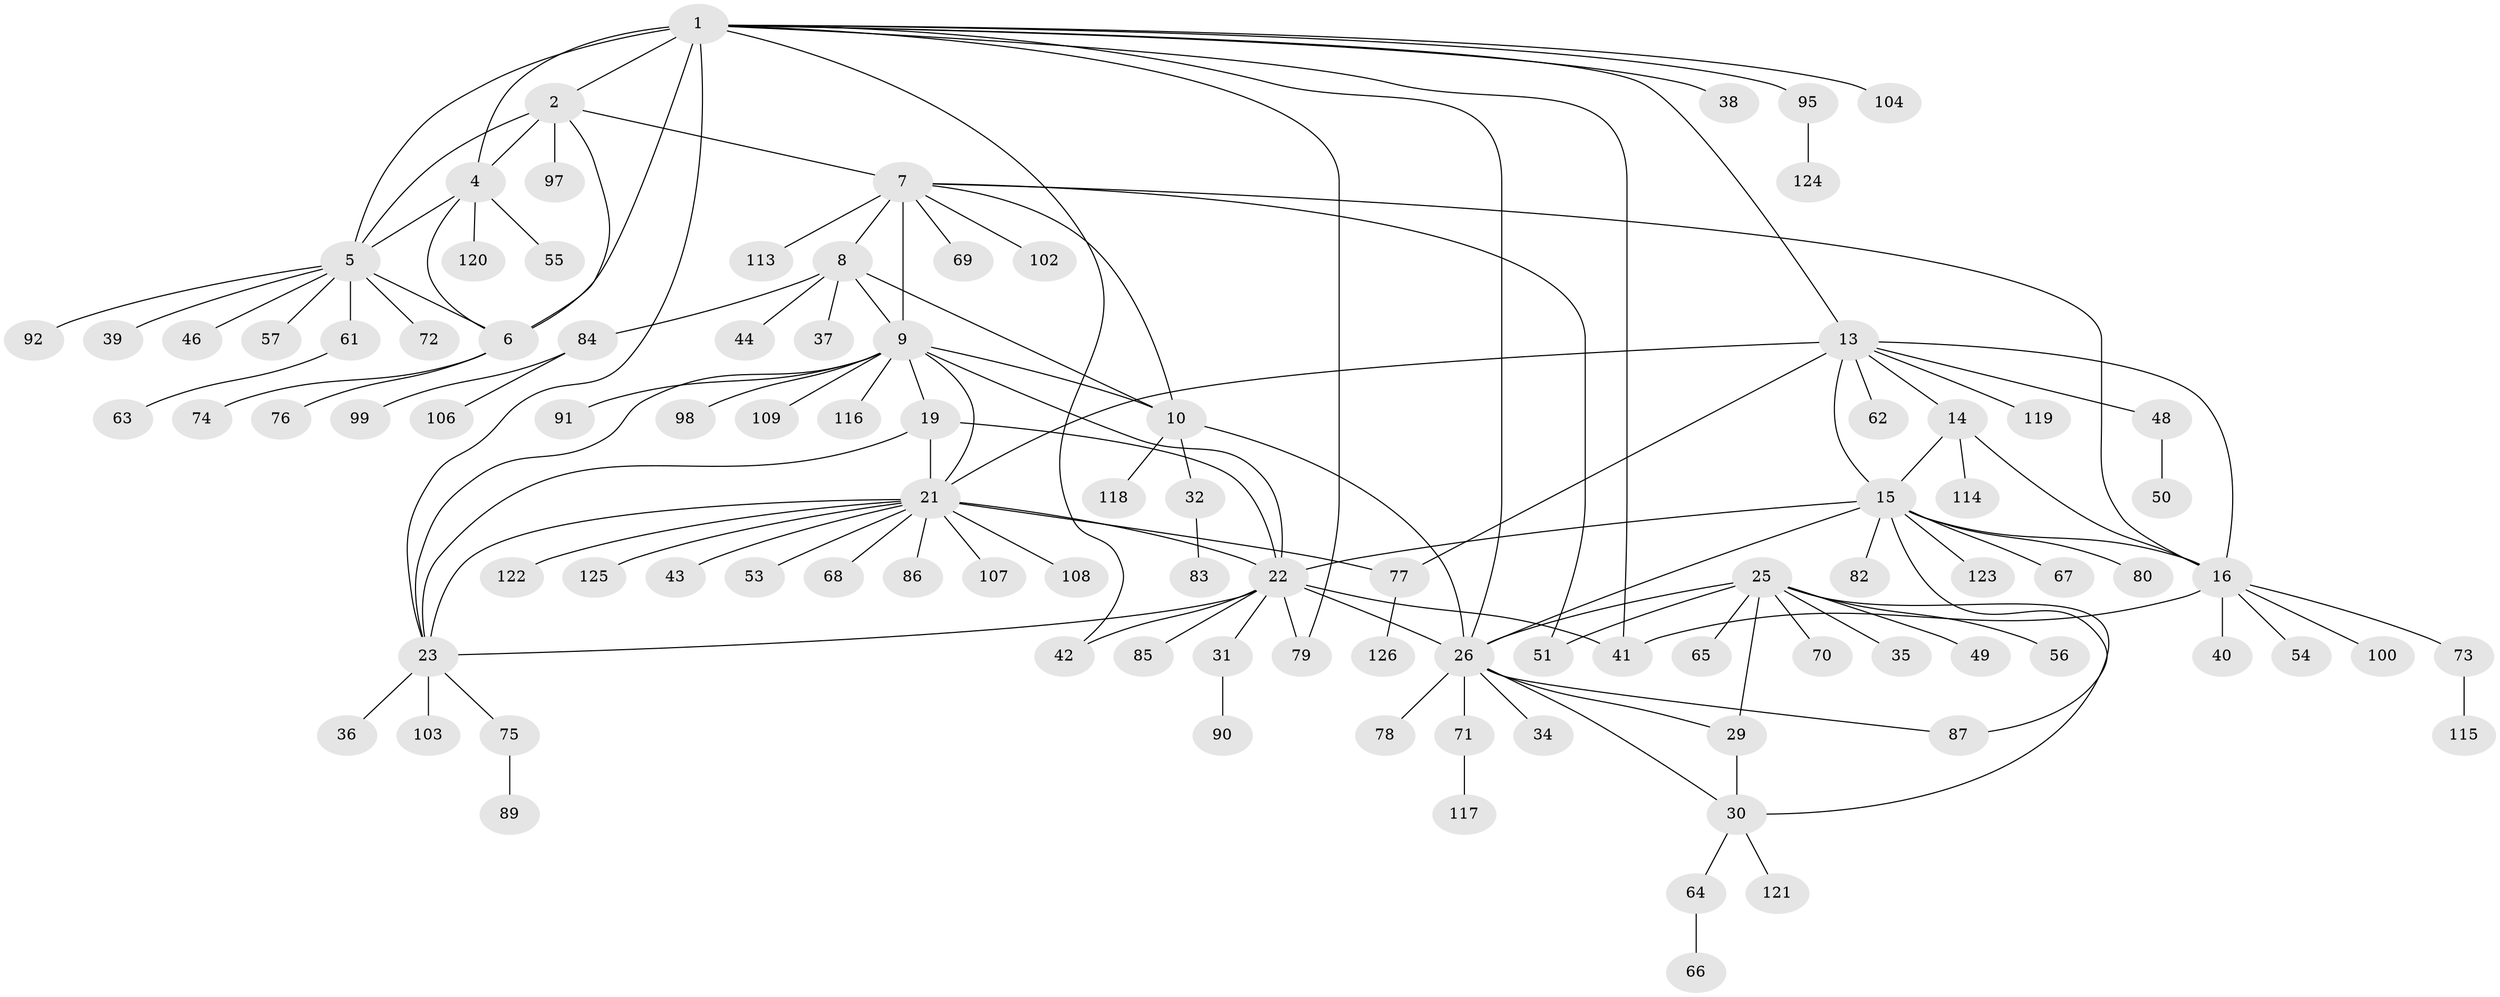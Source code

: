 // original degree distribution, {8: 0.07874015748031496, 11: 0.007874015748031496, 12: 0.031496062992125984, 10: 0.023622047244094488, 6: 0.023622047244094488, 7: 0.031496062992125984, 9: 0.023622047244094488, 5: 0.015748031496062992, 2: 0.14173228346456693, 1: 0.5748031496062992, 3: 0.03937007874015748, 4: 0.007874015748031496}
// Generated by graph-tools (version 1.1) at 2025/11/02/27/25 16:11:37]
// undirected, 100 vertices, 134 edges
graph export_dot {
graph [start="1"]
  node [color=gray90,style=filled];
  1 [super="+3"];
  2 [super="+81"];
  4 [super="+59"];
  5 [super="+93"];
  6 [super="+47"];
  7 [super="+12"];
  8 [super="+11"];
  9 [super="+20"];
  10;
  13 [super="+17"];
  14 [super="+111"];
  15 [super="+18"];
  16 [super="+60"];
  19;
  21 [super="+24"];
  22 [super="+52"];
  23 [super="+45"];
  25 [super="+27"];
  26 [super="+28"];
  29;
  30 [super="+127"];
  31;
  32 [super="+33"];
  34;
  35 [super="+58"];
  36;
  37;
  38;
  39;
  40;
  41;
  42 [super="+88"];
  43;
  44;
  46;
  48 [super="+94"];
  49;
  50;
  51;
  53;
  54;
  55;
  56;
  57;
  61;
  62;
  63;
  64;
  65;
  66;
  67;
  68;
  69;
  70;
  71 [super="+105"];
  72;
  73;
  74;
  75 [super="+96"];
  76;
  77;
  78 [super="+112"];
  79;
  80;
  82;
  83;
  84 [super="+101"];
  85;
  86;
  87;
  89;
  90;
  91;
  92;
  95;
  97 [super="+110"];
  98;
  99;
  100;
  102;
  103;
  104;
  106;
  107;
  108;
  109;
  113;
  114;
  115;
  116;
  117;
  118;
  119;
  120;
  121;
  122;
  123;
  124;
  125;
  126;
  1 -- 2 [weight=2];
  1 -- 4 [weight=2];
  1 -- 5 [weight=2];
  1 -- 6 [weight=2];
  1 -- 38;
  1 -- 41;
  1 -- 95;
  1 -- 104;
  1 -- 79;
  1 -- 23;
  1 -- 26;
  1 -- 13;
  1 -- 42;
  2 -- 4;
  2 -- 5;
  2 -- 6;
  2 -- 7;
  2 -- 97;
  4 -- 5;
  4 -- 6;
  4 -- 55;
  4 -- 120;
  5 -- 6;
  5 -- 39;
  5 -- 46;
  5 -- 57;
  5 -- 61;
  5 -- 72;
  5 -- 92;
  6 -- 74;
  6 -- 76;
  7 -- 8 [weight=4];
  7 -- 9 [weight=2];
  7 -- 10 [weight=2];
  7 -- 16;
  7 -- 51;
  7 -- 102;
  7 -- 113;
  7 -- 69;
  8 -- 9 [weight=2];
  8 -- 10 [weight=2];
  8 -- 44;
  8 -- 84;
  8 -- 37;
  9 -- 10;
  9 -- 116;
  9 -- 98;
  9 -- 109;
  9 -- 19;
  9 -- 21 [weight=2];
  9 -- 22;
  9 -- 23;
  9 -- 91;
  10 -- 26;
  10 -- 32;
  10 -- 118;
  13 -- 14 [weight=2];
  13 -- 15 [weight=4];
  13 -- 16 [weight=2];
  13 -- 21;
  13 -- 62;
  13 -- 77;
  13 -- 119;
  13 -- 48;
  14 -- 15 [weight=2];
  14 -- 16;
  14 -- 114;
  15 -- 16 [weight=2];
  15 -- 123;
  15 -- 26;
  15 -- 67;
  15 -- 80;
  15 -- 82;
  15 -- 87;
  15 -- 22;
  16 -- 40;
  16 -- 54;
  16 -- 73;
  16 -- 41;
  16 -- 100;
  19 -- 21 [weight=2];
  19 -- 22;
  19 -- 23;
  21 -- 22 [weight=2];
  21 -- 23 [weight=2];
  21 -- 68;
  21 -- 77;
  21 -- 107;
  21 -- 43;
  21 -- 108;
  21 -- 53;
  21 -- 86;
  21 -- 122;
  21 -- 125;
  22 -- 23;
  22 -- 31;
  22 -- 41;
  22 -- 42;
  22 -- 79;
  22 -- 85;
  22 -- 26;
  23 -- 36;
  23 -- 75;
  23 -- 103;
  25 -- 26 [weight=4];
  25 -- 29 [weight=2];
  25 -- 30 [weight=2];
  25 -- 35;
  25 -- 49;
  25 -- 51;
  25 -- 65;
  25 -- 70;
  25 -- 56;
  26 -- 29 [weight=2];
  26 -- 30 [weight=2];
  26 -- 34;
  26 -- 71;
  26 -- 78;
  26 -- 87;
  29 -- 30;
  30 -- 64;
  30 -- 121;
  31 -- 90;
  32 -- 83;
  48 -- 50;
  61 -- 63;
  64 -- 66;
  71 -- 117;
  73 -- 115;
  75 -- 89;
  77 -- 126;
  84 -- 99;
  84 -- 106;
  95 -- 124;
}
